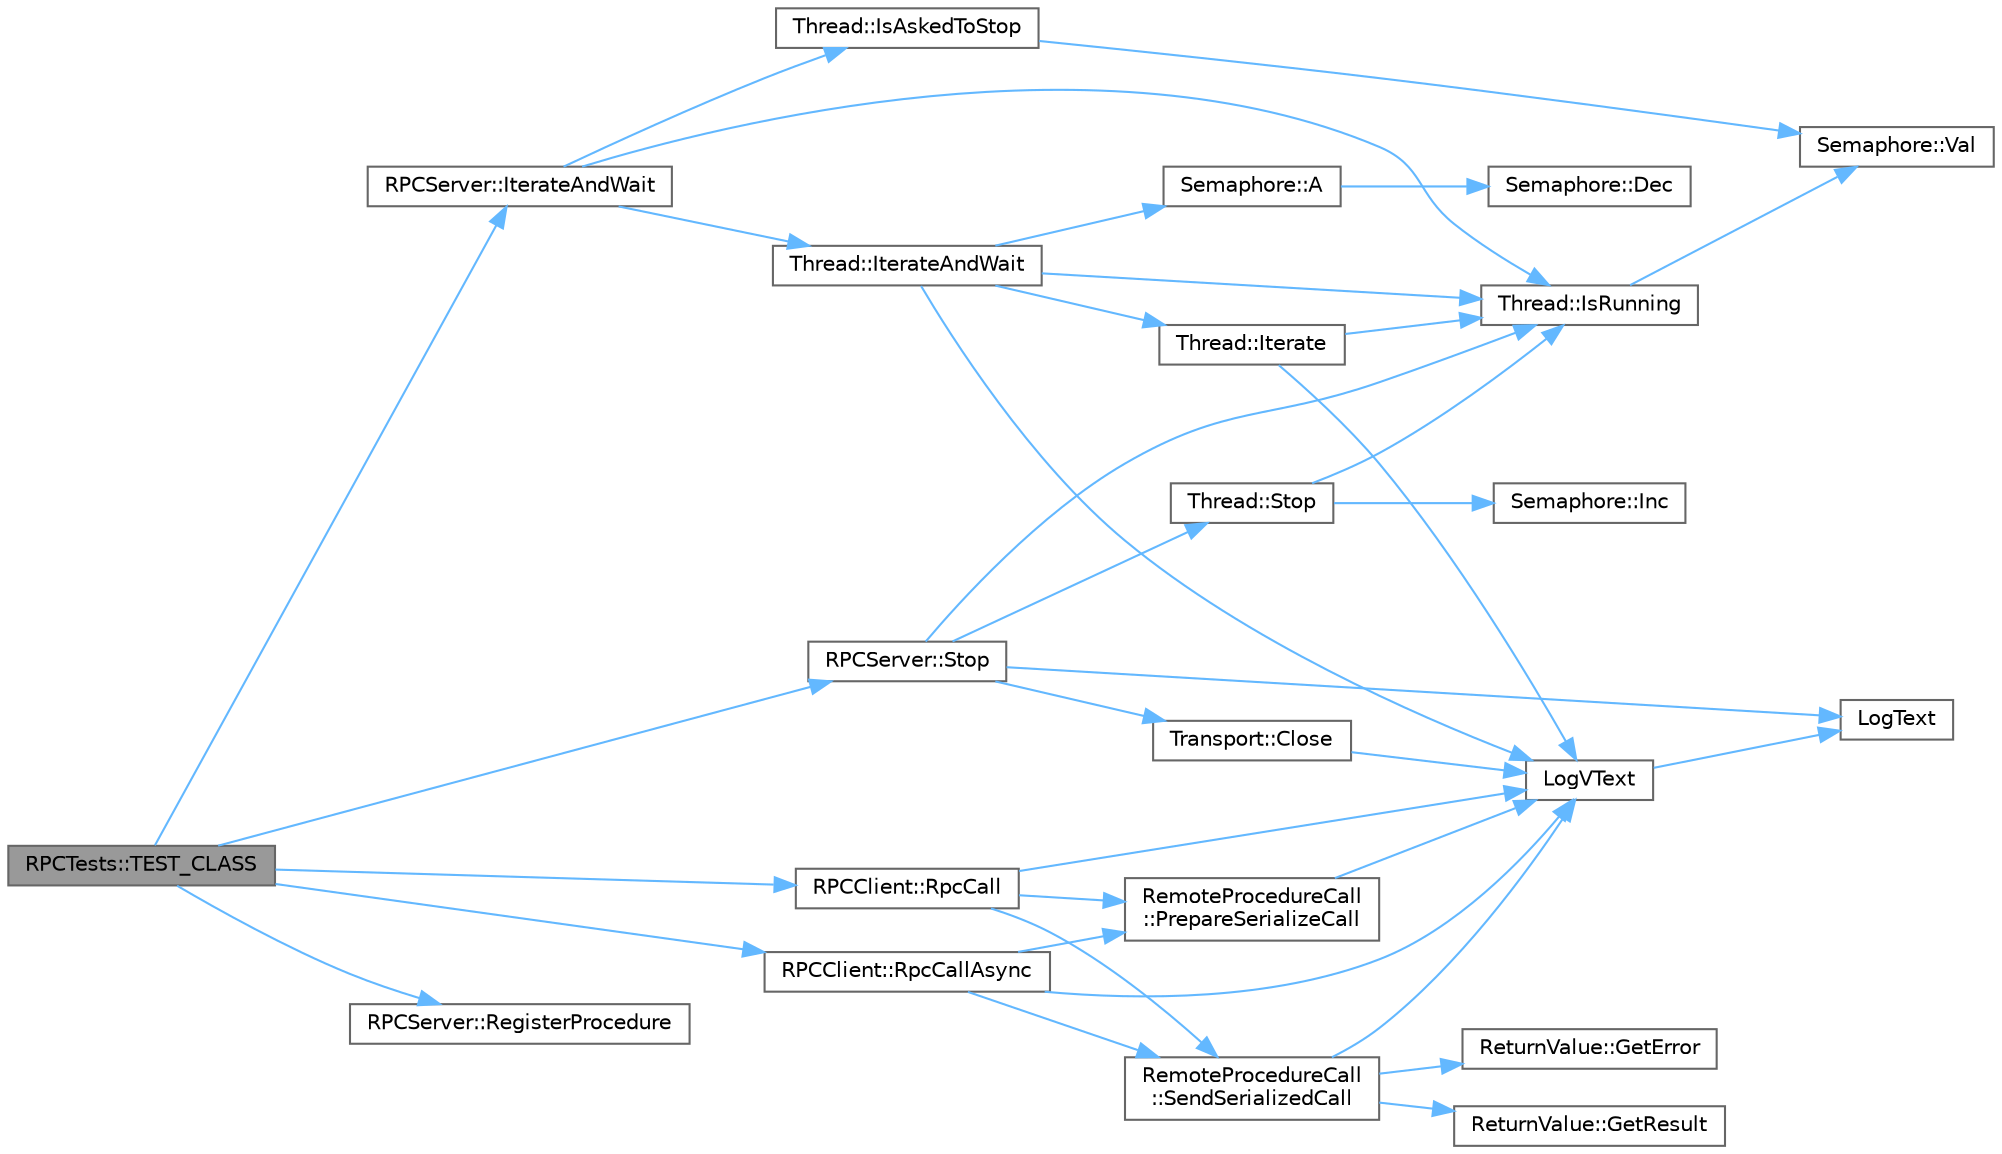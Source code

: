 digraph "RPCTests::TEST_CLASS"
{
 // LATEX_PDF_SIZE
  bgcolor="transparent";
  edge [fontname=Helvetica,fontsize=10,labelfontname=Helvetica,labelfontsize=10];
  node [fontname=Helvetica,fontsize=10,shape=box,height=0.2,width=0.4];
  rankdir="LR";
  Node1 [id="Node000001",label="RPCTests::TEST_CLASS",height=0.2,width=0.4,color="gray40", fillcolor="grey60", style="filled", fontcolor="black",tooltip=" "];
  Node1 -> Node2 [id="edge1_Node000001_Node000002",color="steelblue1",style="solid",tooltip=" "];
  Node2 [id="Node000002",label="RPCServer::IterateAndWait",height=0.2,width=0.4,color="grey40", fillcolor="white", style="filled",URL="$class_r_p_c_server.html#aa0789295acfd6111907957f4feafcebe",tooltip=" "];
  Node2 -> Node3 [id="edge2_Node000002_Node000003",color="steelblue1",style="solid",tooltip=" "];
  Node3 [id="Node000003",label="Thread::IsAskedToStop",height=0.2,width=0.4,color="grey40", fillcolor="white", style="filled",URL="$class_thread.html#a155bd8214dbbadd0cd70f393e0695e4e",tooltip=" "];
  Node3 -> Node4 [id="edge3_Node000003_Node000004",color="steelblue1",style="solid",tooltip=" "];
  Node4 [id="Node000004",label="Semaphore::Val",height=0.2,width=0.4,color="grey40", fillcolor="white", style="filled",URL="$class_semaphore.html#a7fd7443fbd208c348251e966a2b60221",tooltip=" "];
  Node2 -> Node5 [id="edge4_Node000002_Node000005",color="steelblue1",style="solid",tooltip=" "];
  Node5 [id="Node000005",label="Thread::IsRunning",height=0.2,width=0.4,color="grey40", fillcolor="white", style="filled",URL="$class_thread.html#a5c52914aa095e6244a1d3b5bf7d97965",tooltip=" "];
  Node5 -> Node4 [id="edge5_Node000005_Node000004",color="steelblue1",style="solid",tooltip=" "];
  Node2 -> Node6 [id="edge6_Node000002_Node000006",color="steelblue1",style="solid",tooltip=" "];
  Node6 [id="Node000006",label="Thread::IterateAndWait",height=0.2,width=0.4,color="grey40", fillcolor="white", style="filled",URL="$class_thread.html#a41b5c7adb2c080981c373d3d35c69e0d",tooltip=" "];
  Node6 -> Node7 [id="edge7_Node000006_Node000007",color="steelblue1",style="solid",tooltip=" "];
  Node7 [id="Node000007",label="Semaphore::A",height=0.2,width=0.4,color="grey40", fillcolor="white", style="filled",URL="$class_semaphore.html#a5b2c3b765195da053f029f6d3378f367",tooltip=" "];
  Node7 -> Node8 [id="edge8_Node000007_Node000008",color="steelblue1",style="solid",tooltip=" "];
  Node8 [id="Node000008",label="Semaphore::Dec",height=0.2,width=0.4,color="grey40", fillcolor="white", style="filled",URL="$class_semaphore.html#a5c2d2b766ed89a3613872a007e793a18",tooltip=" "];
  Node6 -> Node5 [id="edge9_Node000006_Node000005",color="steelblue1",style="solid",tooltip=" "];
  Node6 -> Node9 [id="edge10_Node000006_Node000009",color="steelblue1",style="solid",tooltip=" "];
  Node9 [id="Node000009",label="Thread::Iterate",height=0.2,width=0.4,color="grey40", fillcolor="white", style="filled",URL="$class_thread.html#af0eb13dd34fb8547d10d4341246b8e03",tooltip=" "];
  Node9 -> Node5 [id="edge11_Node000009_Node000005",color="steelblue1",style="solid",tooltip=" "];
  Node9 -> Node10 [id="edge12_Node000009_Node000010",color="steelblue1",style="solid",tooltip=" "];
  Node10 [id="Node000010",label="LogVText",height=0.2,width=0.4,color="grey40", fillcolor="white", style="filled",URL="$log2reporter_8c.html#a5e1aa3e4ebff4a98212651cae466756e",tooltip=" "];
  Node10 -> Node11 [id="edge13_Node000010_Node000011",color="steelblue1",style="solid",tooltip=" "];
  Node11 [id="Node000011",label="LogText",height=0.2,width=0.4,color="grey40", fillcolor="white", style="filled",URL="$log2reporter_8c.html#adc647e2de83a0fbf4741a13e7a08d2b4",tooltip=" "];
  Node6 -> Node10 [id="edge14_Node000006_Node000010",color="steelblue1",style="solid",tooltip=" "];
  Node1 -> Node12 [id="edge15_Node000001_Node000012",color="steelblue1",style="solid",tooltip=" "];
  Node12 [id="Node000012",label="RPCServer::RegisterProcedure",height=0.2,width=0.4,color="grey40", fillcolor="white", style="filled",URL="$class_r_p_c_server.html#a8528062f54f43807e392739dbea93e2b",tooltip="Registers a procedure so it can be called by a Remote Client."];
  Node1 -> Node13 [id="edge16_Node000001_Node000013",color="steelblue1",style="solid",tooltip=" "];
  Node13 [id="Node000013",label="RPCClient::RpcCall",height=0.2,width=0.4,color="grey40", fillcolor="white", style="filled",URL="$class_r_p_c_client.html#a07ff73f1e75e955325463e22dd3a4124",tooltip="see RemoteProcedureCall::SerializedCall and RemoteProcedureCall::SendSerializedCall...."];
  Node13 -> Node10 [id="edge17_Node000013_Node000010",color="steelblue1",style="solid",tooltip=" "];
  Node13 -> Node14 [id="edge18_Node000013_Node000014",color="steelblue1",style="solid",tooltip=" "];
  Node14 [id="Node000014",label="RemoteProcedureCall\l::PrepareSerializeCall",height=0.2,width=0.4,color="grey40", fillcolor="white", style="filled",URL="$class_remote_procedure_call.html#a5b660d14ec46ce03d08bb3658e7f1b31",tooltip=" "];
  Node14 -> Node10 [id="edge19_Node000014_Node000010",color="steelblue1",style="solid",tooltip=" "];
  Node13 -> Node15 [id="edge20_Node000013_Node000015",color="steelblue1",style="solid",tooltip=" "];
  Node15 [id="Node000015",label="RemoteProcedureCall\l::SendSerializedCall",height=0.2,width=0.4,color="grey40", fillcolor="white", style="filled",URL="$class_remote_procedure_call.html#a38512a538a448e528fc162e179345ea4",tooltip=" "];
  Node15 -> Node16 [id="edge21_Node000015_Node000016",color="steelblue1",style="solid",tooltip=" "];
  Node16 [id="Node000016",label="ReturnValue::GetError",height=0.2,width=0.4,color="grey40", fillcolor="white", style="filled",URL="$class_return_value.html#ab4e58e772ada284fd5288f5b27834b89",tooltip=" "];
  Node15 -> Node17 [id="edge22_Node000015_Node000017",color="steelblue1",style="solid",tooltip=" "];
  Node17 [id="Node000017",label="ReturnValue::GetResult",height=0.2,width=0.4,color="grey40", fillcolor="white", style="filled",URL="$class_return_value.html#a8c3dc2ad1a9e0796871b3db40aa382ce",tooltip=" "];
  Node15 -> Node10 [id="edge23_Node000015_Node000010",color="steelblue1",style="solid",tooltip=" "];
  Node1 -> Node18 [id="edge24_Node000001_Node000018",color="steelblue1",style="solid",tooltip=" "];
  Node18 [id="Node000018",label="RPCClient::RpcCallAsync",height=0.2,width=0.4,color="grey40", fillcolor="white", style="filled",URL="$class_r_p_c_client.html#ad1ea9d5d63414cd67f6f3ba1719ecfd2",tooltip=" "];
  Node18 -> Node10 [id="edge25_Node000018_Node000010",color="steelblue1",style="solid",tooltip=" "];
  Node18 -> Node14 [id="edge26_Node000018_Node000014",color="steelblue1",style="solid",tooltip=" "];
  Node18 -> Node15 [id="edge27_Node000018_Node000015",color="steelblue1",style="solid",tooltip=" "];
  Node1 -> Node19 [id="edge28_Node000001_Node000019",color="steelblue1",style="solid",tooltip=" "];
  Node19 [id="Node000019",label="RPCServer::Stop",height=0.2,width=0.4,color="grey40", fillcolor="white", style="filled",URL="$class_r_p_c_server.html#afa561558cb0ceafb0556c4fd34e44683",tooltip="Stops the associated transport."];
  Node19 -> Node20 [id="edge29_Node000019_Node000020",color="steelblue1",style="solid",tooltip=" "];
  Node20 [id="Node000020",label="Transport::Close",height=0.2,width=0.4,color="grey40", fillcolor="white", style="filled",URL="$class_transport.html#a999a45e65a145dc7d0af3f493b118134",tooltip=" "];
  Node20 -> Node10 [id="edge30_Node000020_Node000010",color="steelblue1",style="solid",tooltip=" "];
  Node19 -> Node5 [id="edge31_Node000019_Node000005",color="steelblue1",style="solid",tooltip=" "];
  Node19 -> Node11 [id="edge32_Node000019_Node000011",color="steelblue1",style="solid",tooltip=" "];
  Node19 -> Node21 [id="edge33_Node000019_Node000021",color="steelblue1",style="solid",tooltip=" "];
  Node21 [id="Node000021",label="Thread::Stop",height=0.2,width=0.4,color="grey40", fillcolor="white", style="filled",URL="$class_thread.html#a5994590ea53d7b36ca9fc2bffedb8941",tooltip=" "];
  Node21 -> Node22 [id="edge34_Node000021_Node000022",color="steelblue1",style="solid",tooltip=" "];
  Node22 [id="Node000022",label="Semaphore::Inc",height=0.2,width=0.4,color="grey40", fillcolor="white", style="filled",URL="$class_semaphore.html#a0056087969f6a71f9f755698c8c2589f",tooltip=" "];
  Node21 -> Node5 [id="edge35_Node000021_Node000005",color="steelblue1",style="solid",tooltip=" "];
}
